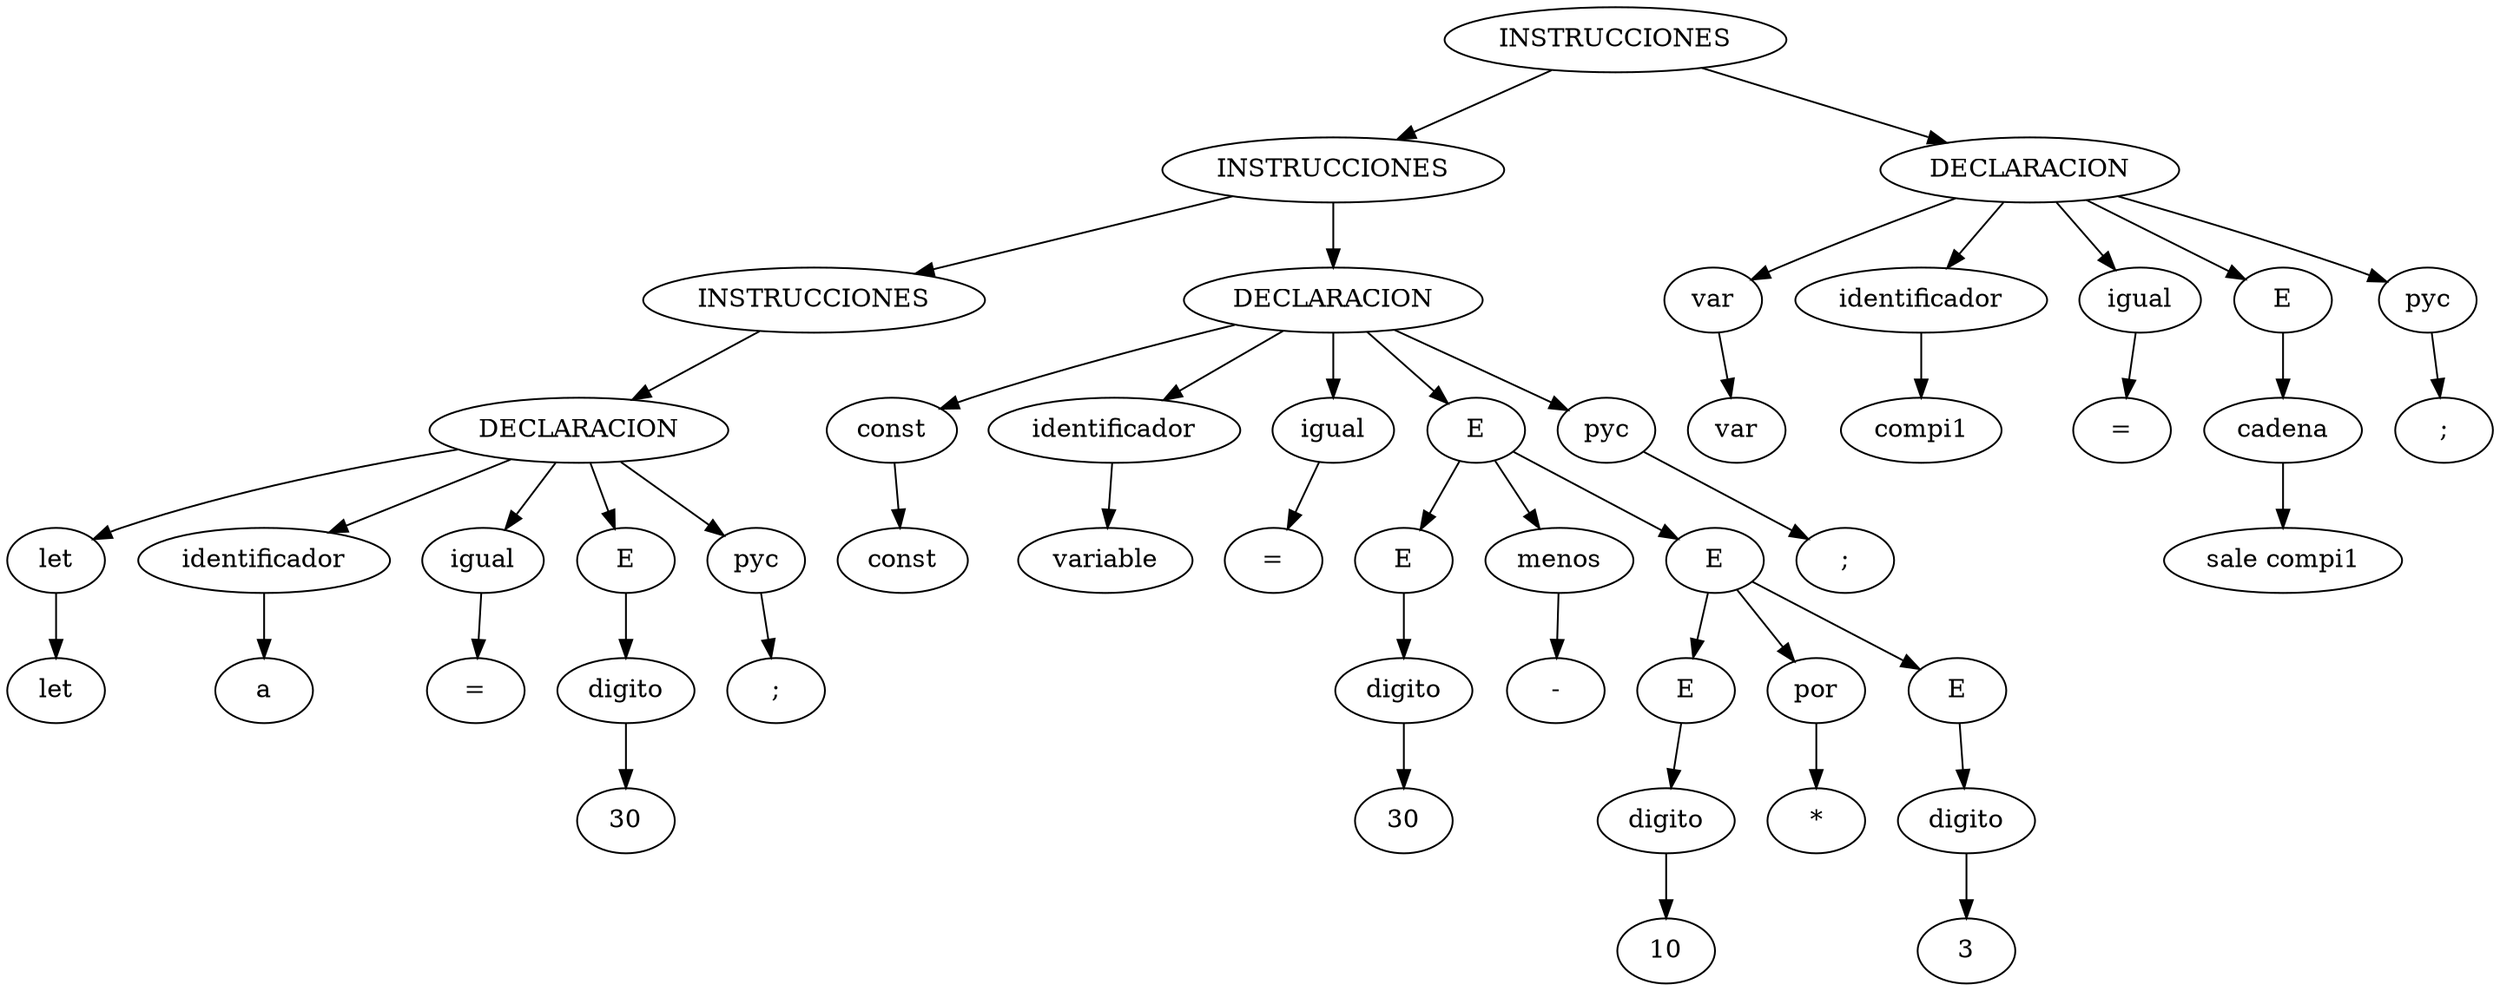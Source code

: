 Digraph Arbol_Sintactico{

node0[label = "INSTRUCCIONES"];
node0 -> node00
node00[label = "INSTRUCCIONES"];
node00 -> node000
node000[label = "INSTRUCCIONES"];
node000 -> node0000
node0000[label = "DECLARACION"];
node0000 -> node00000
node00000[label = "let"];
node00000c[label = "let"];
node00000 -> node00000c
node0000 -> node00001
node00001[label = "identificador"];
node00001c[label = "a"];
node00001 -> node00001c
node0000 -> node00002
node00002[label = "igual"];
node00002c[label = "="];
node00002 -> node00002c
node0000 -> node00003
node00003[label = "E"];
node00003 -> node000030
node000030[label = "digito"];
node000030c[label = "30"];
node000030 -> node000030c
node0000 -> node00004
node00004[label = "pyc"];
node00004c[label = ";"];
node00004 -> node00004c
node00 -> node001
node001[label = "DECLARACION"];
node001 -> node0010
node0010[label = "const"];
node0010c[label = "const"];
node0010 -> node0010c
node001 -> node0011
node0011[label = "identificador"];
node0011c[label = "variable"];
node0011 -> node0011c
node001 -> node0012
node0012[label = "igual"];
node0012c[label = "="];
node0012 -> node0012c
node001 -> node0013
node0013[label = "E"];
node0013 -> node00130
node00130[label = "E"];
node00130 -> node001300
node001300[label = "digito"];
node001300c[label = "30"];
node001300 -> node001300c
node0013 -> node00131
node00131[label = "menos"];
node00131c[label = "-"];
node00131 -> node00131c
node0013 -> node00132
node00132[label = "E"];
node00132 -> node001320
node001320[label = "E"];
node001320 -> node0013200
node0013200[label = "digito"];
node0013200c[label = "10"];
node0013200 -> node0013200c
node00132 -> node001321
node001321[label = "por"];
node001321c[label = "*"];
node001321 -> node001321c
node00132 -> node001322
node001322[label = "E"];
node001322 -> node0013220
node0013220[label = "digito"];
node0013220c[label = "3"];
node0013220 -> node0013220c
node001 -> node0014
node0014[label = "pyc"];
node0014c[label = ";"];
node0014 -> node0014c
node0 -> node01
node01[label = "DECLARACION"];
node01 -> node010
node010[label = "var"];
node010c[label = "var"];
node010 -> node010c
node01 -> node011
node011[label = "identificador"];
node011c[label = "compi1"];
node011 -> node011c
node01 -> node012
node012[label = "igual"];
node012c[label = "="];
node012 -> node012c
node01 -> node013
node013[label = "E"];
node013 -> node0130
node0130[label = "cadena"];
node0130c[label = "sale compi1"];
node0130 -> node0130c
node01 -> node014
node014[label = "pyc"];
node014c[label = ";"];
node014 -> node014c


}
